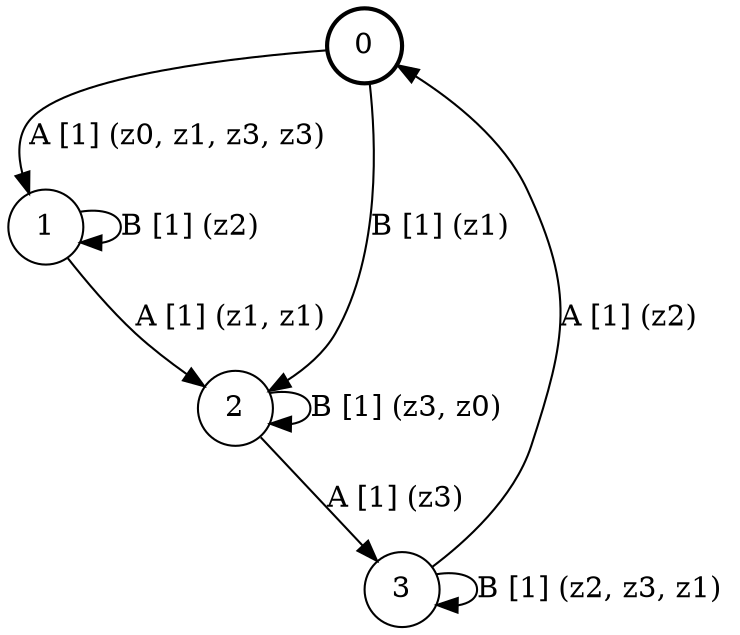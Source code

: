 # generated file, don't try to modify
# command: dot -Tpng <filename> > tree.png
digraph Automaton {
    node [shape = circle];
    0 [style = "bold"];
    0 -> 1 [label = "A [1] (z0, z1, z3, z3) "];
    0 -> 2 [label = "B [1] (z1) "];
    1 -> 2 [label = "A [1] (z1, z1) "];
    1 -> 1 [label = "B [1] (z2) "];
    2 -> 3 [label = "A [1] (z3) "];
    2 -> 2 [label = "B [1] (z3, z0) "];
    3 -> 0 [label = "A [1] (z2) "];
    3 -> 3 [label = "B [1] (z2, z3, z1) "];
}
